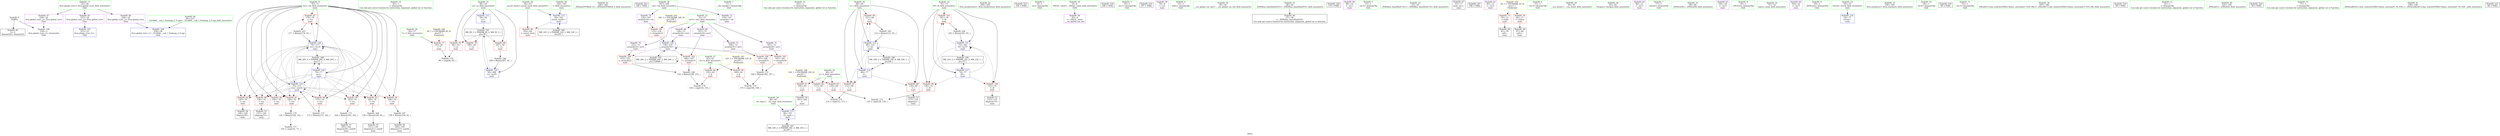 digraph "SVFG" {
	label="SVFG";

	Node0x55b876434840 [shape=record,color=grey,label="{NodeID: 0\nNullPtr}"];
	Node0x55b876434840 -> Node0x55b87644bc80[style=solid];
	Node0x55b876434840 -> Node0x55b87644ca40[style=solid];
	Node0x55b87644c020 [shape=record,color=red,label="{NodeID: 97\n176\<--70\n\<--res\nmain\n}"];
	Node0x55b87644c020 -> Node0x55b876453b90[style=solid];
	Node0x55b876435390 [shape=record,color=green,label="{NodeID: 14\n92\<--1\n\<--dummyObj\nCan only get source location for instruction, argument, global var or function.}"];
	Node0x55b87645fbc0 [shape=record,color=yellow,style=double,label="{NodeID: 194\n6V_1 = ENCHI(MR_6V_0)\npts\{57 \}\nFun[main]}"];
	Node0x55b87645fbc0 -> Node0x55b87644e790[style=dashed];
	Node0x55b87644cc10 [shape=record,color=blue,label="{NodeID: 111\n58\<--92\nca\<--\nmain\n}"];
	Node0x55b87644cc10 -> Node0x55b87645bcc0[style=dashed];
	Node0x55b87644ad60 [shape=record,color=green,label="{NodeID: 28\n64\<--65\nsaved_stack\<--saved_stack_field_insensitive\nmain\n}"];
	Node0x55b87644ad60 -> Node0x55b87644eee0[style=solid];
	Node0x55b87644ad60 -> Node0x55b87644cce0[style=solid];
	Node0x55b87644b980 [shape=record,color=green,label="{NodeID: 42\n200\<--201\n_ZNSolsEPFRSoS_E\<--_ZNSolsEPFRSoS_E_field_insensitive\n}"];
	Node0x55b876469130 [shape=record,color=black,label="{NodeID: 222\n190 = PHI()\n}"];
	Node0x55b87644d5f0 [shape=record,color=black,label="{NodeID: 56\n160\<--159\nidxprom27\<--sub26\nmain\n}"];
	Node0x55b87644e1e0 [shape=record,color=purple,label="{NodeID: 70\n152\<--72\narrayidx22\<--arr2\nmain\n}"];
	Node0x55b87644e1e0 -> Node0x55b87644c5d0[style=solid];
	Node0x55b876454190 [shape=record,color=grey,label="{NodeID: 167\n159 = Binary(158, 92, )\n}"];
	Node0x55b876454190 -> Node0x55b87644d5f0[style=solid];
	Node0x55b87644ed40 [shape=record,color=red,label="{NodeID: 84\n155\<--62\n\<--k\nmain\n}"];
	Node0x55b87644ed40 -> Node0x55b876455210[style=solid];
	Node0x55b876433950 [shape=record,color=green,label="{NodeID: 1\n7\<--1\n__dso_handle\<--dummyObj\nGlob }"];
	Node0x55b87644c0f0 [shape=record,color=red,label="{NodeID: 98\n195\<--70\n\<--res\nmain\n}"];
	Node0x55b876435460 [shape=record,color=green,label="{NodeID: 15\n142\<--1\n\<--dummyObj\nCan only get source location for instruction, argument, global var or function.}"];
	Node0x55b87644cce0 [shape=record,color=blue,label="{NodeID: 112\n64\<--102\nsaved_stack\<--\nmain\n}"];
	Node0x55b87644cce0 -> Node0x55b87644eee0[style=dashed];
	Node0x55b87644cce0 -> Node0x55b87645c1c0[style=dashed];
	Node0x55b87644ae30 [shape=record,color=green,label="{NodeID: 29\n66\<--67\n__vla_expr\<--__vla_expr_field_insensitive\nmain\n}"];
	Node0x55b87644ae30 -> Node0x55b87644cdb0[style=solid];
	Node0x55b87644ba80 [shape=record,color=green,label="{NodeID: 43\n204\<--205\nllvm.stackrestore\<--llvm.stackrestore_field_insensitive\n}"];
	Node0x55b876469290 [shape=record,color=black,label="{NodeID: 223\n194 = PHI()\n}"];
	Node0x55b87644d6c0 [shape=record,color=black,label="{NodeID: 57\n165\<--164\nidxprom30\<--sub29\nmain\n}"];
	Node0x55b87644e2b0 [shape=record,color=purple,label="{NodeID: 71\n161\<--72\narrayidx28\<--arr2\nmain\n}"];
	Node0x55b87644e2b0 -> Node0x55b87644c6a0[style=solid];
	Node0x55b876454310 [shape=record,color=grey,label="{NodeID: 168\n154 = Binary(148, 153, )\n}"];
	Node0x55b876454310 -> Node0x55b876455210[style=solid];
	Node0x55b87644ee10 [shape=record,color=red,label="{NodeID: 85\n169\<--62\n\<--k\nmain\n}"];
	Node0x55b87644ee10 -> Node0x55b876455390[style=solid];
	Node0x55b876434ed0 [shape=record,color=green,label="{NodeID: 2\n8\<--1\n.str\<--dummyObj\nGlob }"];
	Node0x55b87644c1c0 [shape=record,color=red,label="{NodeID: 99\n128\<--74\n\<--i9\nmain\n}"];
	Node0x55b87644c1c0 -> Node0x55b876454d90[style=solid];
	Node0x55b87644a4a0 [shape=record,color=green,label="{NodeID: 16\n4\<--6\n_ZStL8__ioinit\<--_ZStL8__ioinit_field_insensitive\nGlob }"];
	Node0x55b87644a4a0 -> Node0x55b87644d790[style=solid];
	Node0x55b87645fd80 [shape=record,color=yellow,style=double,label="{NodeID: 196\n10V_1 = ENCHI(MR_10V_0)\npts\{61 \}\nFun[main]}"];
	Node0x55b87645fd80 -> Node0x55b87644ead0[style=dashed];
	Node0x55b87645fd80 -> Node0x55b87644eba0[style=dashed];
	Node0x55b87645fd80 -> Node0x55b87644ec70[style=dashed];
	Node0x55b87644cdb0 [shape=record,color=blue,label="{NodeID: 113\n66\<--101\n__vla_expr\<--\nmain\n}"];
	Node0x55b87644cdb0 -> Node0x55b87645c6c0[style=dashed];
	Node0x55b87644af00 [shape=record,color=green,label="{NodeID: 30\n68\<--69\ni\<--i_field_insensitive\nmain\n}"];
	Node0x55b87644af00 -> Node0x55b87644efb0[style=solid];
	Node0x55b87644af00 -> Node0x55b87644f080[style=solid];
	Node0x55b87644af00 -> Node0x55b87644f150[style=solid];
	Node0x55b87644af00 -> Node0x55b87644ce80[style=solid];
	Node0x55b87644af00 -> Node0x55b876451720[style=solid];
	Node0x55b87644bb80 [shape=record,color=green,label="{NodeID: 44\n26\<--233\n_GLOBAL__sub_I_Youhang_2_0.cpp\<--_GLOBAL__sub_I_Youhang_2_0.cpp_field_insensitive\n}"];
	Node0x55b87644bb80 -> Node0x55b87644c940[style=solid];
	Node0x55b876469390 [shape=record,color=black,label="{NodeID: 224\n196 = PHI()\n}"];
	Node0x55b87644d790 [shape=record,color=purple,label="{NodeID: 58\n35\<--4\n\<--_ZStL8__ioinit\n__cxx_global_var_init\n}"];
	Node0x55b87644e380 [shape=record,color=purple,label="{NodeID: 72\n166\<--72\narrayidx31\<--arr2\nmain\n}"];
	Node0x55b87644e380 -> Node0x55b87644c770[style=solid];
	Node0x55b876454490 [shape=record,color=grey,label="{NodeID: 169\n150 = Binary(149, 92, )\n}"];
	Node0x55b876454490 -> Node0x55b87644d520[style=solid];
	Node0x55b87644eee0 [shape=record,color=red,label="{NodeID: 86\n202\<--64\n\<--saved_stack\nmain\n}"];
	Node0x55b876449c30 [shape=record,color=green,label="{NodeID: 3\n10\<--1\n.str.1\<--dummyObj\nGlob }"];
	Node0x55b87644c290 [shape=record,color=red,label="{NodeID: 100\n132\<--74\n\<--i9\nmain\n}"];
	Node0x55b87644c290 -> Node0x55b87644d2b0[style=solid];
	Node0x55b87644a530 [shape=record,color=green,label="{NodeID: 17\n24\<--28\nllvm.global_ctors\<--llvm.global_ctors_field_insensitive\nGlob }"];
	Node0x55b87644a530 -> Node0x55b87644dd40[style=solid];
	Node0x55b87644a530 -> Node0x55b87644de40[style=solid];
	Node0x55b87644a530 -> Node0x55b87644df40[style=solid];
	Node0x55b87645fe60 [shape=record,color=yellow,style=double,label="{NodeID: 197\n12V_1 = ENCHI(MR_12V_0)\npts\{63 \}\nFun[main]}"];
	Node0x55b87645fe60 -> Node0x55b87644ed40[style=dashed];
	Node0x55b87645fe60 -> Node0x55b87644ee10[style=dashed];
	Node0x55b87644ce80 [shape=record,color=blue,label="{NodeID: 114\n68\<--77\ni\<--\nmain\n}"];
	Node0x55b87644ce80 -> Node0x55b87644efb0[style=dashed];
	Node0x55b87644ce80 -> Node0x55b87644f080[style=dashed];
	Node0x55b87644ce80 -> Node0x55b87644f150[style=dashed];
	Node0x55b87644ce80 -> Node0x55b876451720[style=dashed];
	Node0x55b87644ce80 -> Node0x55b87645cbc0[style=dashed];
	Node0x55b87644afd0 [shape=record,color=green,label="{NodeID: 31\n70\<--71\nres\<--res_field_insensitive\nmain\n}"];
	Node0x55b87644afd0 -> Node0x55b87644f220[style=solid];
	Node0x55b87644afd0 -> Node0x55b87644f2f0[style=solid];
	Node0x55b87644afd0 -> Node0x55b87644f3c0[style=solid];
	Node0x55b87644afd0 -> Node0x55b87644f490[style=solid];
	Node0x55b87644afd0 -> Node0x55b87644f560[style=solid];
	Node0x55b87644afd0 -> Node0x55b87644f630[style=solid];
	Node0x55b87644afd0 -> Node0x55b87644bf50[style=solid];
	Node0x55b87644afd0 -> Node0x55b87644c020[style=solid];
	Node0x55b87644afd0 -> Node0x55b87644c0f0[style=solid];
	Node0x55b87644afd0 -> Node0x55b8764517f0[style=solid];
	Node0x55b87644afd0 -> Node0x55b876451a60[style=solid];
	Node0x55b87644afd0 -> Node0x55b876451b30[style=solid];
	Node0x55b87644bc80 [shape=record,color=black,label="{NodeID: 45\n2\<--3\ndummyVal\<--dummyVal\n}"];
	Node0x55b876469490 [shape=record,color=black,label="{NodeID: 225\n197 = PHI()\n}"];
	Node0x55b87644d860 [shape=record,color=purple,label="{NodeID: 59\n79\<--8\n\<--.str\nmain\n}"];
	Node0x55b87644e450 [shape=record,color=purple,label="{NodeID: 73\n118\<--107\narrayidx\<--vla\nmain\n}"];
	Node0x55b876454610 [shape=record,color=grey,label="{NodeID: 170\n141 = Binary(140, 142, )\n}"];
	Node0x55b876454610 -> Node0x55b876455090[style=solid];
	Node0x55b87644efb0 [shape=record,color=red,label="{NodeID: 87\n112\<--68\n\<--i\nmain\n}"];
	Node0x55b87644efb0 -> Node0x55b876454c10[style=solid];
	Node0x55b876434a60 [shape=record,color=green,label="{NodeID: 4\n12\<--1\nstdin\<--dummyObj\nGlob }"];
	Node0x55b87644c360 [shape=record,color=red,label="{NodeID: 101\n181\<--74\n\<--i9\nmain\n}"];
	Node0x55b87644c360 -> Node0x55b876453d10[style=solid];
	Node0x55b87644a5c0 [shape=record,color=green,label="{NodeID: 18\n29\<--30\n__cxx_global_var_init\<--__cxx_global_var_init_field_insensitive\n}"];
	Node0x55b876451720 [shape=record,color=blue,label="{NodeID: 115\n68\<--122\ni\<--inc\nmain\n}"];
	Node0x55b876451720 -> Node0x55b87644efb0[style=dashed];
	Node0x55b876451720 -> Node0x55b87644f080[style=dashed];
	Node0x55b876451720 -> Node0x55b87644f150[style=dashed];
	Node0x55b876451720 -> Node0x55b876451720[style=dashed];
	Node0x55b876451720 -> Node0x55b87645cbc0[style=dashed];
	Node0x55b87644b0a0 [shape=record,color=green,label="{NodeID: 32\n72\<--73\narr2\<--arr2_field_insensitive\nmain\n}"];
	Node0x55b87644b0a0 -> Node0x55b87644e040[style=solid];
	Node0x55b87644b0a0 -> Node0x55b87644e110[style=solid];
	Node0x55b87644b0a0 -> Node0x55b87644e1e0[style=solid];
	Node0x55b87644b0a0 -> Node0x55b87644e2b0[style=solid];
	Node0x55b87644b0a0 -> Node0x55b87644e380[style=solid];
	Node0x55b87644bd80 [shape=record,color=black,label="{NodeID: 46\n37\<--38\n\<--_ZNSt8ios_base4InitD1Ev\nCan only get source location for instruction, argument, global var or function.}"];
	Node0x55b876469560 [shape=record,color=black,label="{NodeID: 226\n119 = PHI()\n}"];
	Node0x55b87644d930 [shape=record,color=purple,label="{NodeID: 60\n80\<--10\n\<--.str.1\nmain\n}"];
	Node0x55b87644e520 [shape=record,color=purple,label="{NodeID: 74\n134\<--107\narrayidx14\<--vla\nmain\n}"];
	Node0x55b87644e520 -> Node0x55b87644c430[style=solid];
	Node0x55b876454790 [shape=record,color=grey,label="{NodeID: 171\n164 = Binary(163, 142, )\n}"];
	Node0x55b876454790 -> Node0x55b87644d6c0[style=solid];
	Node0x55b87644f080 [shape=record,color=red,label="{NodeID: 88\n116\<--68\n\<--i\nmain\n}"];
	Node0x55b87644f080 -> Node0x55b87644d1e0[style=solid];
	Node0x55b876434af0 [shape=record,color=green,label="{NodeID: 5\n13\<--1\n.str.2\<--dummyObj\nGlob }"];
	Node0x55b87645bcc0 [shape=record,color=black,label="{NodeID: 185\nMR_8V_3 = PHI(MR_8V_4, MR_8V_2, )\npts\{59 \}\n}"];
	Node0x55b87645bcc0 -> Node0x55b87644e860[style=dashed];
	Node0x55b87645bcc0 -> Node0x55b87644e930[style=dashed];
	Node0x55b87645bcc0 -> Node0x55b87644ea00[style=dashed];
	Node0x55b87645bcc0 -> Node0x55b876451cd0[style=dashed];
	Node0x55b87644c430 [shape=record,color=red,label="{NodeID: 102\n135\<--134\n\<--arrayidx14\nmain\n}"];
	Node0x55b87644c430 -> Node0x55b876451990[style=solid];
	Node0x55b87644a650 [shape=record,color=green,label="{NodeID: 19\n33\<--34\n_ZNSt8ios_base4InitC1Ev\<--_ZNSt8ios_base4InitC1Ev_field_insensitive\n}"];
	Node0x55b8764517f0 [shape=record,color=blue,label="{NodeID: 116\n70\<--77\nres\<--\nmain\n}"];
	Node0x55b8764517f0 -> Node0x55b87644f220[style=dashed];
	Node0x55b8764517f0 -> Node0x55b87644f2f0[style=dashed];
	Node0x55b8764517f0 -> Node0x55b87644f3c0[style=dashed];
	Node0x55b8764517f0 -> Node0x55b87644f490[style=dashed];
	Node0x55b8764517f0 -> Node0x55b87644f560[style=dashed];
	Node0x55b8764517f0 -> Node0x55b87644f630[style=dashed];
	Node0x55b8764517f0 -> Node0x55b87644bf50[style=dashed];
	Node0x55b8764517f0 -> Node0x55b87644c020[style=dashed];
	Node0x55b8764517f0 -> Node0x55b87644c0f0[style=dashed];
	Node0x55b8764517f0 -> Node0x55b876451a60[style=dashed];
	Node0x55b8764517f0 -> Node0x55b876451b30[style=dashed];
	Node0x55b8764517f0 -> Node0x55b87645d0c0[style=dashed];
	Node0x55b87644b170 [shape=record,color=green,label="{NodeID: 33\n74\<--75\ni9\<--i9_field_insensitive\nmain\n}"];
	Node0x55b87644b170 -> Node0x55b87644c1c0[style=solid];
	Node0x55b87644b170 -> Node0x55b87644c290[style=solid];
	Node0x55b87644b170 -> Node0x55b87644c360[style=solid];
	Node0x55b87644b170 -> Node0x55b8764518c0[style=solid];
	Node0x55b87644b170 -> Node0x55b876451c00[style=solid];
	Node0x55b87644be80 [shape=record,color=black,label="{NodeID: 47\n53\<--77\nmain_ret\<--\nmain\n}"];
	Node0x55b876469630 [shape=record,color=black,label="{NodeID: 227\n186 = PHI()\n}"];
	Node0x55b87644da00 [shape=record,color=purple,label="{NodeID: 61\n85\<--13\n\<--.str.2\nmain\n}"];
	Node0x55b87644e5f0 [shape=record,color=red,label="{NodeID: 75\n78\<--12\n\<--stdin\nmain\n}"];
	Node0x55b87644e5f0 -> Node0x55b87644cf70[style=solid];
	Node0x55b876454910 [shape=record,color=grey,label="{NodeID: 172\n168 = Binary(162, 167, )\n}"];
	Node0x55b876454910 -> Node0x55b876455390[style=solid];
	Node0x55b87644f150 [shape=record,color=red,label="{NodeID: 89\n121\<--68\n\<--i\nmain\n}"];
	Node0x55b87644f150 -> Node0x55b876453e90[style=solid];
	Node0x55b876434c90 [shape=record,color=green,label="{NodeID: 6\n15\<--1\n.str.3\<--dummyObj\nGlob }"];
	Node0x55b87645c1c0 [shape=record,color=black,label="{NodeID: 186\nMR_14V_2 = PHI(MR_14V_3, MR_14V_1, )\npts\{65 \}\n}"];
	Node0x55b87645c1c0 -> Node0x55b87644cce0[style=dashed];
	Node0x55b87644c500 [shape=record,color=red,label="{NodeID: 103\n148\<--147\n\<--arrayidx19\nmain\n}"];
	Node0x55b87644c500 -> Node0x55b876454310[style=solid];
	Node0x55b87644a6e0 [shape=record,color=green,label="{NodeID: 20\n39\<--40\n__cxa_atexit\<--__cxa_atexit_field_insensitive\n}"];
	Node0x55b8764518c0 [shape=record,color=blue,label="{NodeID: 117\n74\<--77\ni9\<--\nmain\n}"];
	Node0x55b8764518c0 -> Node0x55b87644c1c0[style=dashed];
	Node0x55b8764518c0 -> Node0x55b87644c290[style=dashed];
	Node0x55b8764518c0 -> Node0x55b87644c360[style=dashed];
	Node0x55b8764518c0 -> Node0x55b876451c00[style=dashed];
	Node0x55b8764518c0 -> Node0x55b87645d5c0[style=dashed];
	Node0x55b87644b240 [shape=record,color=green,label="{NodeID: 34\n82\<--83\nfreopen\<--freopen_field_insensitive\n}"];
	Node0x55b87644cf70 [shape=record,color=black,label="{NodeID: 48\n81\<--78\ncall\<--\nmain\n}"];
	Node0x55b87644dad0 [shape=record,color=purple,label="{NodeID: 62\n86\<--15\n\<--.str.3\nmain\n}"];
	Node0x55b87644e6c0 [shape=record,color=red,label="{NodeID: 76\n84\<--17\n\<--stdout\nmain\n}"];
	Node0x55b87644e6c0 -> Node0x55b87644d040[style=solid];
	Node0x55b876454a90 [shape=record,color=grey,label="{NodeID: 173\n173 = Binary(172, 142, )\n}"];
	Node0x55b876454a90 -> Node0x55b876451a60[style=solid];
	Node0x55b87644f220 [shape=record,color=red,label="{NodeID: 90\n136\<--70\n\<--res\nmain\n}"];
	Node0x55b87644f220 -> Node0x55b87644d380[style=solid];
	Node0x55b876434d20 [shape=record,color=green,label="{NodeID: 7\n17\<--1\nstdout\<--dummyObj\nGlob }"];
	Node0x55b87645c6c0 [shape=record,color=black,label="{NodeID: 187\nMR_16V_2 = PHI(MR_16V_3, MR_16V_1, )\npts\{67 \}\n}"];
	Node0x55b87645c6c0 -> Node0x55b87644cdb0[style=dashed];
	Node0x55b87644c5d0 [shape=record,color=red,label="{NodeID: 104\n153\<--152\n\<--arrayidx22\nmain\n}"];
	Node0x55b87644c5d0 -> Node0x55b876454310[style=solid];
	Node0x55b87644a7b0 [shape=record,color=green,label="{NodeID: 21\n38\<--44\n_ZNSt8ios_base4InitD1Ev\<--_ZNSt8ios_base4InitD1Ev_field_insensitive\n}"];
	Node0x55b87644a7b0 -> Node0x55b87644bd80[style=solid];
	Node0x55b876451990 [shape=record,color=blue,label="{NodeID: 118\n138\<--135\narrayidx16\<--\nmain\n}"];
	Node0x55b876451990 -> Node0x55b87644c500[style=dashed];
	Node0x55b876451990 -> Node0x55b87644c5d0[style=dashed];
	Node0x55b876451990 -> Node0x55b87644c6a0[style=dashed];
	Node0x55b876451990 -> Node0x55b87644c770[style=dashed];
	Node0x55b876451990 -> Node0x55b876451990[style=dashed];
	Node0x55b876451990 -> Node0x55b87645dac0[style=dashed];
	Node0x55b87644b310 [shape=record,color=green,label="{NodeID: 35\n89\<--90\n_ZNSirsERi\<--_ZNSirsERi_field_insensitive\n}"];
	Node0x55b87644d040 [shape=record,color=black,label="{NodeID: 49\n87\<--84\ncall1\<--\nmain\n}"];
	Node0x55b87644dba0 [shape=record,color=purple,label="{NodeID: 63\n185\<--20\n\<--.str.4\nmain\n}"];
	Node0x55b87644e790 [shape=record,color=red,label="{NodeID: 77\n95\<--56\n\<--T\nmain\n}"];
	Node0x55b87644e790 -> Node0x55b876454f10[style=solid];
	Node0x55b876454c10 [shape=record,color=grey,label="{NodeID: 174\n114 = cmp(112, 113, )\n}"];
	Node0x55b87644f2f0 [shape=record,color=red,label="{NodeID: 91\n140\<--70\n\<--res\nmain\n}"];
	Node0x55b87644f2f0 -> Node0x55b876454610[style=solid];
	Node0x55b8764350b0 [shape=record,color=green,label="{NodeID: 8\n18\<--1\n_ZSt3cin\<--dummyObj\nGlob }"];
	Node0x55b87645cbc0 [shape=record,color=black,label="{NodeID: 188\nMR_18V_2 = PHI(MR_18V_4, MR_18V_1, )\npts\{69 \}\n}"];
	Node0x55b87645cbc0 -> Node0x55b87644ce80[style=dashed];
	Node0x55b87644c6a0 [shape=record,color=red,label="{NodeID: 105\n162\<--161\n\<--arrayidx28\nmain\n}"];
	Node0x55b87644c6a0 -> Node0x55b876454910[style=solid];
	Node0x55b87644a880 [shape=record,color=green,label="{NodeID: 22\n51\<--52\nmain\<--main_field_insensitive\n}"];
	Node0x55b876451a60 [shape=record,color=blue,label="{NodeID: 119\n70\<--173\nres\<--sub34\nmain\n}"];
	Node0x55b876451a60 -> Node0x55b87644f220[style=dashed];
	Node0x55b876451a60 -> Node0x55b87644f2f0[style=dashed];
	Node0x55b876451a60 -> Node0x55b87644f3c0[style=dashed];
	Node0x55b876451a60 -> Node0x55b87644f490[style=dashed];
	Node0x55b876451a60 -> Node0x55b87644f560[style=dashed];
	Node0x55b876451a60 -> Node0x55b87644f630[style=dashed];
	Node0x55b876451a60 -> Node0x55b87644bf50[style=dashed];
	Node0x55b876451a60 -> Node0x55b87644c020[style=dashed];
	Node0x55b876451a60 -> Node0x55b87644c0f0[style=dashed];
	Node0x55b876451a60 -> Node0x55b876451a60[style=dashed];
	Node0x55b876451a60 -> Node0x55b876451b30[style=dashed];
	Node0x55b876451a60 -> Node0x55b87645d0c0[style=dashed];
	Node0x55b87644b3e0 [shape=record,color=green,label="{NodeID: 36\n102\<--103\n\<--field_insensitive\nmain\n}"];
	Node0x55b87644b3e0 -> Node0x55b87644cce0[style=solid];
	Node0x55b87644d110 [shape=record,color=black,label="{NodeID: 50\n101\<--100\n\<--\nmain\n}"];
	Node0x55b87644d110 -> Node0x55b87644cdb0[style=solid];
	Node0x55b87644dc70 [shape=record,color=purple,label="{NodeID: 64\n193\<--22\n\<--.str.5\nmain\n}"];
	Node0x55b87644e860 [shape=record,color=red,label="{NodeID: 78\n94\<--58\n\<--ca\nmain\n}"];
	Node0x55b87644e860 -> Node0x55b876454f10[style=solid];
	Node0x55b876454d90 [shape=record,color=grey,label="{NodeID: 175\n130 = cmp(128, 129, )\n}"];
	Node0x55b87644f3c0 [shape=record,color=red,label="{NodeID: 92\n145\<--70\n\<--res\nmain\n}"];
	Node0x55b87644f3c0 -> Node0x55b87644d450[style=solid];
	Node0x55b876435180 [shape=record,color=green,label="{NodeID: 9\n19\<--1\n_ZSt4cout\<--dummyObj\nGlob }"];
	Node0x55b87645d0c0 [shape=record,color=black,label="{NodeID: 189\nMR_20V_2 = PHI(MR_20V_4, MR_20V_1, )\npts\{71 \}\n}"];
	Node0x55b87645d0c0 -> Node0x55b8764517f0[style=dashed];
	Node0x55b87644c770 [shape=record,color=red,label="{NodeID: 106\n167\<--166\n\<--arrayidx31\nmain\n}"];
	Node0x55b87644c770 -> Node0x55b876454910[style=solid];
	Node0x55b87644a950 [shape=record,color=green,label="{NodeID: 23\n54\<--55\nretval\<--retval_field_insensitive\nmain\n}"];
	Node0x55b87644a950 -> Node0x55b87644cb40[style=solid];
	Node0x55b8764603a0 [shape=record,color=yellow,style=double,label="{NodeID: 203\n24V_1 = ENCHI(MR_24V_0)\npts\{108 \}\nFun[main]}"];
	Node0x55b8764603a0 -> Node0x55b87644c430[style=dashed];
	Node0x55b876451b30 [shape=record,color=blue,label="{NodeID: 120\n70\<--177\nres\<--inc35\nmain\n}"];
	Node0x55b876451b30 -> Node0x55b87644f220[style=dashed];
	Node0x55b876451b30 -> Node0x55b87644f2f0[style=dashed];
	Node0x55b876451b30 -> Node0x55b87644f3c0[style=dashed];
	Node0x55b876451b30 -> Node0x55b87644f490[style=dashed];
	Node0x55b876451b30 -> Node0x55b87644f560[style=dashed];
	Node0x55b876451b30 -> Node0x55b87644f630[style=dashed];
	Node0x55b876451b30 -> Node0x55b87644bf50[style=dashed];
	Node0x55b876451b30 -> Node0x55b87644c020[style=dashed];
	Node0x55b876451b30 -> Node0x55b87644c0f0[style=dashed];
	Node0x55b876451b30 -> Node0x55b876451a60[style=dashed];
	Node0x55b876451b30 -> Node0x55b876451b30[style=dashed];
	Node0x55b876451b30 -> Node0x55b87645d0c0[style=dashed];
	Node0x55b87644b4b0 [shape=record,color=green,label="{NodeID: 37\n104\<--105\nllvm.stacksave\<--llvm.stacksave_field_insensitive\n}"];
	Node0x55b87644d1e0 [shape=record,color=black,label="{NodeID: 51\n117\<--116\nidxprom\<--\nmain\n}"];
	Node0x55b87644dd40 [shape=record,color=purple,label="{NodeID: 65\n237\<--24\nllvm.global_ctors_0\<--llvm.global_ctors\nGlob }"];
	Node0x55b87644dd40 -> Node0x55b87644c840[style=solid];
	Node0x55b87644e930 [shape=record,color=red,label="{NodeID: 79\n189\<--58\n\<--ca\nmain\n}"];
	Node0x55b876454f10 [shape=record,color=grey,label="{NodeID: 176\n96 = cmp(94, 95, )\n}"];
	Node0x55b87644f490 [shape=record,color=red,label="{NodeID: 93\n149\<--70\n\<--res\nmain\n}"];
	Node0x55b87644f490 -> Node0x55b876454490[style=solid];
	Node0x55b876435ee0 [shape=record,color=green,label="{NodeID: 10\n20\<--1\n.str.4\<--dummyObj\nGlob }"];
	Node0x55b87645d5c0 [shape=record,color=black,label="{NodeID: 190\nMR_22V_2 = PHI(MR_22V_4, MR_22V_1, )\npts\{75 \}\n}"];
	Node0x55b87645d5c0 -> Node0x55b8764518c0[style=dashed];
	Node0x55b87644c840 [shape=record,color=blue,label="{NodeID: 107\n237\<--25\nllvm.global_ctors_0\<--\nGlob }"];
	Node0x55b87644aa20 [shape=record,color=green,label="{NodeID: 24\n56\<--57\nT\<--T_field_insensitive\nmain\n}"];
	Node0x55b87644aa20 -> Node0x55b87644e790[style=solid];
	Node0x55b876451c00 [shape=record,color=blue,label="{NodeID: 121\n74\<--182\ni9\<--inc37\nmain\n}"];
	Node0x55b876451c00 -> Node0x55b87644c1c0[style=dashed];
	Node0x55b876451c00 -> Node0x55b87644c290[style=dashed];
	Node0x55b876451c00 -> Node0x55b87644c360[style=dashed];
	Node0x55b876451c00 -> Node0x55b876451c00[style=dashed];
	Node0x55b876451c00 -> Node0x55b87645d5c0[style=dashed];
	Node0x55b87644b5b0 [shape=record,color=green,label="{NodeID: 38\n107\<--108\nvla\<--vla_field_insensitive\nmain\n}"];
	Node0x55b87644b5b0 -> Node0x55b87644e450[style=solid];
	Node0x55b87644b5b0 -> Node0x55b87644e520[style=solid];
	Node0x55b876215990 [shape=record,color=black,label="{NodeID: 218\n98 = PHI()\n}"];
	Node0x55b87644d2b0 [shape=record,color=black,label="{NodeID: 52\n133\<--132\nidxprom13\<--\nmain\n}"];
	Node0x55b87644de40 [shape=record,color=purple,label="{NodeID: 66\n238\<--24\nllvm.global_ctors_1\<--llvm.global_ctors\nGlob }"];
	Node0x55b87644de40 -> Node0x55b87644c940[style=solid];
	Node0x55b876453b90 [shape=record,color=grey,label="{NodeID: 163\n177 = Binary(176, 92, )\n}"];
	Node0x55b876453b90 -> Node0x55b876451b30[style=solid];
	Node0x55b87644ea00 [shape=record,color=red,label="{NodeID: 80\n207\<--58\n\<--ca\nmain\n}"];
	Node0x55b87644ea00 -> Node0x55b876454010[style=solid];
	Node0x55b876455090 [shape=record,color=grey,label="{NodeID: 177\n143 = cmp(141, 77, )\n}"];
	Node0x55b87644f560 [shape=record,color=red,label="{NodeID: 94\n158\<--70\n\<--res\nmain\n}"];
	Node0x55b87644f560 -> Node0x55b876454190[style=solid];
	Node0x55b876435fb0 [shape=record,color=green,label="{NodeID: 11\n22\<--1\n.str.5\<--dummyObj\nGlob }"];
	Node0x55b87645dac0 [shape=record,color=black,label="{NodeID: 191\nMR_26V_2 = PHI(MR_26V_3, MR_26V_1, )\npts\{730000 \}\n}"];
	Node0x55b87645dac0 -> Node0x55b876451990[style=dashed];
	Node0x55b87645dac0 -> Node0x55b87645dac0[style=dashed];
	Node0x55b87644c940 [shape=record,color=blue,label="{NodeID: 108\n238\<--26\nllvm.global_ctors_1\<--_GLOBAL__sub_I_Youhang_2_0.cpp\nGlob }"];
	Node0x55b87644aaf0 [shape=record,color=green,label="{NodeID: 25\n58\<--59\nca\<--ca_field_insensitive\nmain\n}"];
	Node0x55b87644aaf0 -> Node0x55b87644e860[style=solid];
	Node0x55b87644aaf0 -> Node0x55b87644e930[style=solid];
	Node0x55b87644aaf0 -> Node0x55b87644ea00[style=solid];
	Node0x55b87644aaf0 -> Node0x55b87644cc10[style=solid];
	Node0x55b87644aaf0 -> Node0x55b876451cd0[style=solid];
	Node0x55b876451cd0 [shape=record,color=blue,label="{NodeID: 122\n58\<--208\nca\<--inc45\nmain\n}"];
	Node0x55b876451cd0 -> Node0x55b87645bcc0[style=dashed];
	Node0x55b87644b680 [shape=record,color=green,label="{NodeID: 39\n187\<--188\n_ZStlsISt11char_traitsIcEERSt13basic_ostreamIcT_ES5_PKc\<--_ZStlsISt11char_traitsIcEERSt13basic_ostreamIcT_ES5_PKc_field_insensitive\n}"];
	Node0x55b876468e90 [shape=record,color=black,label="{NodeID: 219\n99 = PHI()\n}"];
	Node0x55b87644d380 [shape=record,color=black,label="{NodeID: 53\n137\<--136\nidxprom15\<--\nmain\n}"];
	Node0x55b87644df40 [shape=record,color=purple,label="{NodeID: 67\n239\<--24\nllvm.global_ctors_2\<--llvm.global_ctors\nGlob }"];
	Node0x55b87644df40 -> Node0x55b87644ca40[style=solid];
	Node0x55b876453d10 [shape=record,color=grey,label="{NodeID: 164\n182 = Binary(181, 92, )\n}"];
	Node0x55b876453d10 -> Node0x55b876451c00[style=solid];
	Node0x55b87644ead0 [shape=record,color=red,label="{NodeID: 81\n100\<--60\n\<--n\nmain\n}"];
	Node0x55b87644ead0 -> Node0x55b87644d110[style=solid];
	Node0x55b876455210 [shape=record,color=grey,label="{NodeID: 178\n156 = cmp(154, 155, )\n}"];
	Node0x55b87644f630 [shape=record,color=red,label="{NodeID: 95\n163\<--70\n\<--res\nmain\n}"];
	Node0x55b87644f630 -> Node0x55b876454790[style=solid];
	Node0x55b876436080 [shape=record,color=green,label="{NodeID: 12\n25\<--1\n\<--dummyObj\nCan only get source location for instruction, argument, global var or function.}"];
	Node0x55b87644fb10 [shape=record,color=yellow,style=double,label="{NodeID: 192\n2V_1 = ENCHI(MR_2V_0)\npts\{1 \}\nFun[main]}"];
	Node0x55b87644fb10 -> Node0x55b87644e5f0[style=dashed];
	Node0x55b87644fb10 -> Node0x55b87644e6c0[style=dashed];
	Node0x55b87644ca40 [shape=record,color=blue, style = dotted,label="{NodeID: 109\n239\<--3\nllvm.global_ctors_2\<--dummyVal\nGlob }"];
	Node0x55b87644abc0 [shape=record,color=green,label="{NodeID: 26\n60\<--61\nn\<--n_field_insensitive\nmain\n}"];
	Node0x55b87644abc0 -> Node0x55b87644ead0[style=solid];
	Node0x55b87644abc0 -> Node0x55b87644eba0[style=solid];
	Node0x55b87644abc0 -> Node0x55b87644ec70[style=solid];
	Node0x55b87644b780 [shape=record,color=green,label="{NodeID: 40\n191\<--192\n_ZNSolsEi\<--_ZNSolsEi_field_insensitive\n}"];
	Node0x55b876468f60 [shape=record,color=black,label="{NodeID: 220\n36 = PHI()\n}"];
	Node0x55b87644d450 [shape=record,color=black,label="{NodeID: 54\n146\<--145\nidxprom18\<--\nmain\n}"];
	Node0x55b87644e040 [shape=record,color=purple,label="{NodeID: 68\n138\<--72\narrayidx16\<--arr2\nmain\n}"];
	Node0x55b87644e040 -> Node0x55b876451990[style=solid];
	Node0x55b876453e90 [shape=record,color=grey,label="{NodeID: 165\n122 = Binary(121, 92, )\n}"];
	Node0x55b876453e90 -> Node0x55b876451720[style=solid];
	Node0x55b87644eba0 [shape=record,color=red,label="{NodeID: 82\n113\<--60\n\<--n\nmain\n}"];
	Node0x55b87644eba0 -> Node0x55b876454c10[style=solid];
	Node0x55b876455390 [shape=record,color=grey,label="{NodeID: 179\n170 = cmp(168, 169, )\n}"];
	Node0x55b87644bf50 [shape=record,color=red,label="{NodeID: 96\n172\<--70\n\<--res\nmain\n}"];
	Node0x55b87644bf50 -> Node0x55b876454a90[style=solid];
	Node0x55b8764352c0 [shape=record,color=green,label="{NodeID: 13\n77\<--1\n\<--dummyObj\nCan only get source location for instruction, argument, global var or function.}"];
	Node0x55b87644cb40 [shape=record,color=blue,label="{NodeID: 110\n54\<--77\nretval\<--\nmain\n}"];
	Node0x55b87644ac90 [shape=record,color=green,label="{NodeID: 27\n62\<--63\nk\<--k_field_insensitive\nmain\n}"];
	Node0x55b87644ac90 -> Node0x55b87644ed40[style=solid];
	Node0x55b87644ac90 -> Node0x55b87644ee10[style=solid];
	Node0x55b87644b880 [shape=record,color=green,label="{NodeID: 41\n198\<--199\n_ZSt4endlIcSt11char_traitsIcEERSt13basic_ostreamIT_T0_ES6_\<--_ZSt4endlIcSt11char_traitsIcEERSt13basic_ostreamIT_T0_ES6__field_insensitive\n}"];
	Node0x55b876469030 [shape=record,color=black,label="{NodeID: 221\n88 = PHI()\n}"];
	Node0x55b87644d520 [shape=record,color=black,label="{NodeID: 55\n151\<--150\nidxprom21\<--sub20\nmain\n}"];
	Node0x55b87644e110 [shape=record,color=purple,label="{NodeID: 69\n147\<--72\narrayidx19\<--arr2\nmain\n}"];
	Node0x55b87644e110 -> Node0x55b87644c500[style=solid];
	Node0x55b876454010 [shape=record,color=grey,label="{NodeID: 166\n208 = Binary(207, 92, )\n}"];
	Node0x55b876454010 -> Node0x55b876451cd0[style=solid];
	Node0x55b87644ec70 [shape=record,color=red,label="{NodeID: 83\n129\<--60\n\<--n\nmain\n}"];
	Node0x55b87644ec70 -> Node0x55b876454d90[style=solid];
}

